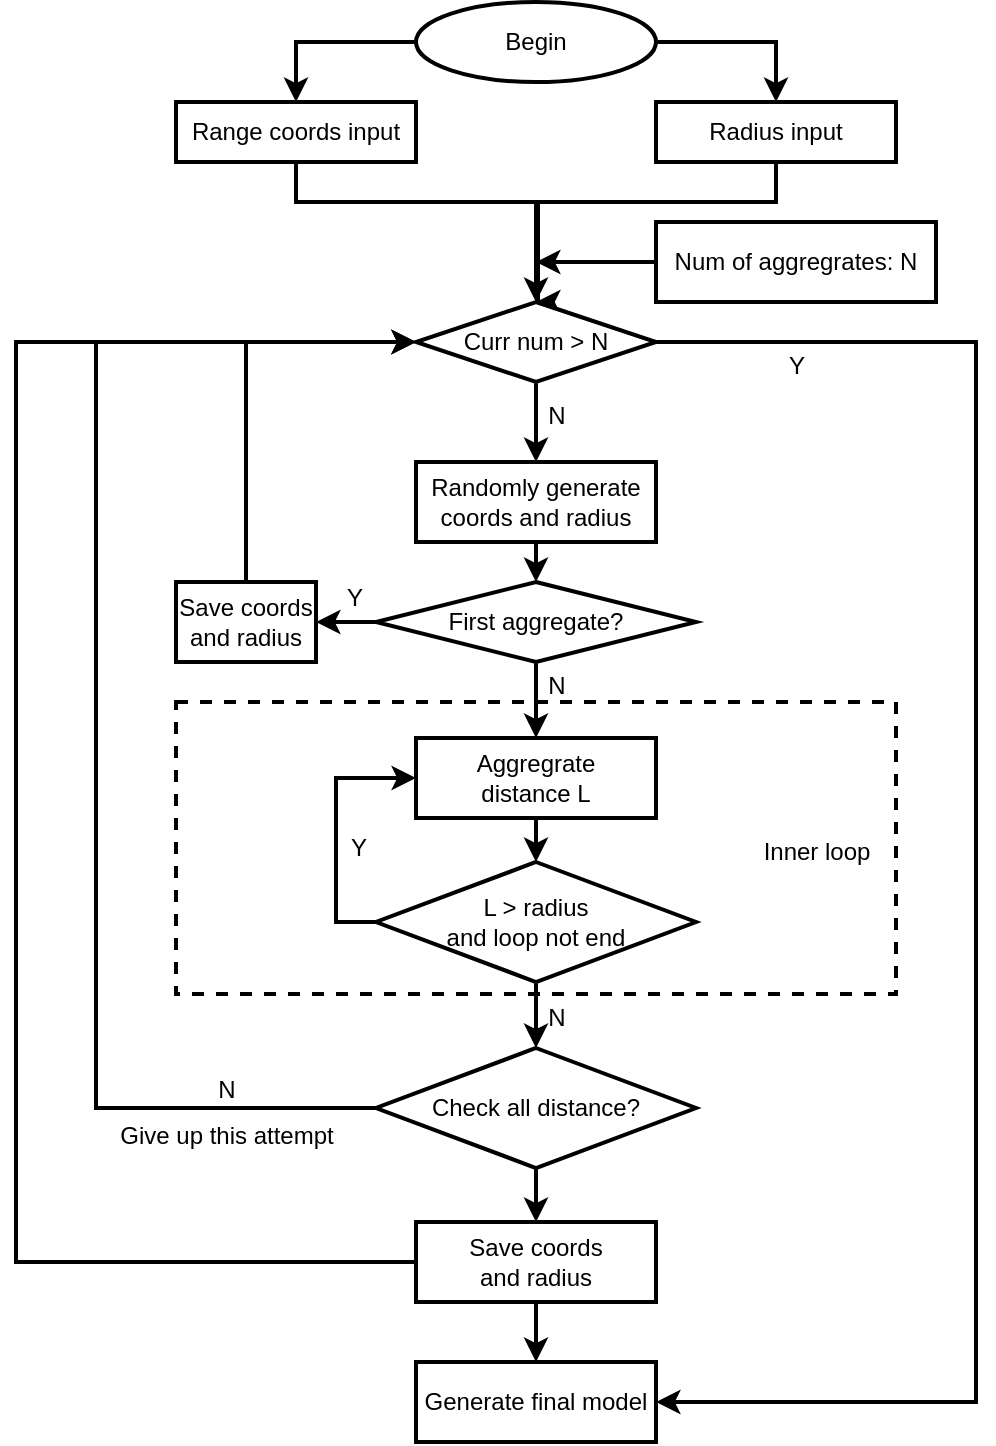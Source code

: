 <mxfile version="23.1.7" type="device">
  <diagram name="Page-1" id="WpKOWnJHw4itFoZEDFeJ">
    <mxGraphModel dx="1434" dy="750" grid="1" gridSize="10" guides="1" tooltips="1" connect="1" arrows="1" fold="1" page="1" pageScale="1" pageWidth="827" pageHeight="1169" math="0" shadow="0">
      <root>
        <mxCell id="0" />
        <mxCell id="1" parent="0" />
        <mxCell id="GylP04jUSwbVJnQTzgqz-55" value="N" style="text;html=1;align=center;verticalAlign=middle;resizable=0;points=[];autosize=1;strokeColor=none;fillColor=none;strokeWidth=2;" vertex="1" parent="1">
          <mxGeometry x="375" y="563" width="30" height="30" as="geometry" />
        </mxCell>
        <mxCell id="GylP04jUSwbVJnQTzgqz-52" value="" style="rounded=0;whiteSpace=wrap;html=1;fillColor=none;strokeWidth=2;dashed=1;" vertex="1" parent="1">
          <mxGeometry x="200" y="420" width="360" height="146" as="geometry" />
        </mxCell>
        <mxCell id="GylP04jUSwbVJnQTzgqz-20" style="edgeStyle=orthogonalEdgeStyle;rounded=0;orthogonalLoop=1;jettySize=auto;html=1;entryX=0.5;entryY=0;entryDx=0;entryDy=0;exitX=0;exitY=0.5;exitDx=0;exitDy=0;strokeWidth=2;" edge="1" parent="1" source="GylP04jUSwbVJnQTzgqz-1" target="GylP04jUSwbVJnQTzgqz-2">
          <mxGeometry relative="1" as="geometry">
            <Array as="points">
              <mxPoint x="260" y="90" />
            </Array>
          </mxGeometry>
        </mxCell>
        <mxCell id="GylP04jUSwbVJnQTzgqz-21" style="edgeStyle=orthogonalEdgeStyle;rounded=0;orthogonalLoop=1;jettySize=auto;html=1;exitX=1;exitY=0.5;exitDx=0;exitDy=0;entryX=0.5;entryY=0;entryDx=0;entryDy=0;strokeWidth=2;" edge="1" parent="1" source="GylP04jUSwbVJnQTzgqz-1" target="GylP04jUSwbVJnQTzgqz-3">
          <mxGeometry relative="1" as="geometry" />
        </mxCell>
        <mxCell id="GylP04jUSwbVJnQTzgqz-1" value="Begin" style="ellipse;whiteSpace=wrap;html=1;strokeWidth=2;" vertex="1" parent="1">
          <mxGeometry x="320" y="70" width="120" height="40" as="geometry" />
        </mxCell>
        <mxCell id="GylP04jUSwbVJnQTzgqz-2" value="Range coords input" style="rounded=0;whiteSpace=wrap;html=1;strokeWidth=2;" vertex="1" parent="1">
          <mxGeometry x="200" y="120" width="120" height="30" as="geometry" />
        </mxCell>
        <mxCell id="GylP04jUSwbVJnQTzgqz-23" style="edgeStyle=orthogonalEdgeStyle;rounded=0;orthogonalLoop=1;jettySize=auto;html=1;exitX=0.5;exitY=1;exitDx=0;exitDy=0;entryX=0.5;entryY=0;entryDx=0;entryDy=0;entryPerimeter=0;strokeWidth=2;" edge="1" parent="1" source="GylP04jUSwbVJnQTzgqz-3" target="GylP04jUSwbVJnQTzgqz-6">
          <mxGeometry relative="1" as="geometry">
            <mxPoint x="380" y="220" as="targetPoint" />
            <Array as="points">
              <mxPoint x="500" y="170" />
              <mxPoint x="381" y="170" />
            </Array>
          </mxGeometry>
        </mxCell>
        <mxCell id="GylP04jUSwbVJnQTzgqz-3" value="Radius input" style="rounded=0;whiteSpace=wrap;html=1;strokeWidth=2;" vertex="1" parent="1">
          <mxGeometry x="440" y="120" width="120" height="30" as="geometry" />
        </mxCell>
        <mxCell id="GylP04jUSwbVJnQTzgqz-26" style="edgeStyle=orthogonalEdgeStyle;rounded=0;orthogonalLoop=1;jettySize=auto;html=1;strokeWidth=2;" edge="1" parent="1" source="GylP04jUSwbVJnQTzgqz-4">
          <mxGeometry relative="1" as="geometry">
            <mxPoint x="380" y="200" as="targetPoint" />
          </mxGeometry>
        </mxCell>
        <mxCell id="GylP04jUSwbVJnQTzgqz-4" value="Num of aggregrates: N" style="rounded=0;whiteSpace=wrap;html=1;strokeWidth=2;" vertex="1" parent="1">
          <mxGeometry x="440" y="180" width="140" height="40" as="geometry" />
        </mxCell>
        <mxCell id="GylP04jUSwbVJnQTzgqz-27" style="edgeStyle=orthogonalEdgeStyle;rounded=0;orthogonalLoop=1;jettySize=auto;html=1;exitX=0.5;exitY=1;exitDx=0;exitDy=0;exitPerimeter=0;entryX=0.5;entryY=0;entryDx=0;entryDy=0;strokeWidth=2;" edge="1" parent="1" source="GylP04jUSwbVJnQTzgqz-6" target="GylP04jUSwbVJnQTzgqz-7">
          <mxGeometry relative="1" as="geometry" />
        </mxCell>
        <mxCell id="GylP04jUSwbVJnQTzgqz-28" style="edgeStyle=orthogonalEdgeStyle;rounded=0;orthogonalLoop=1;jettySize=auto;html=1;entryX=1;entryY=0.5;entryDx=0;entryDy=0;exitX=1;exitY=0.5;exitDx=0;exitDy=0;exitPerimeter=0;strokeWidth=2;" edge="1" parent="1" source="GylP04jUSwbVJnQTzgqz-6" target="GylP04jUSwbVJnQTzgqz-18">
          <mxGeometry relative="1" as="geometry">
            <Array as="points">
              <mxPoint x="600" y="240" />
              <mxPoint x="600" y="770" />
            </Array>
          </mxGeometry>
        </mxCell>
        <mxCell id="GylP04jUSwbVJnQTzgqz-6" value="Curr num &amp;gt; N" style="strokeWidth=2;html=1;shape=mxgraph.flowchart.decision;whiteSpace=wrap;" vertex="1" parent="1">
          <mxGeometry x="320" y="220" width="120" height="40" as="geometry" />
        </mxCell>
        <mxCell id="GylP04jUSwbVJnQTzgqz-7" value="Randomly generate coords and radius" style="rounded=0;whiteSpace=wrap;html=1;strokeWidth=2;" vertex="1" parent="1">
          <mxGeometry x="320" y="300" width="120" height="40" as="geometry" />
        </mxCell>
        <mxCell id="GylP04jUSwbVJnQTzgqz-31" style="edgeStyle=orthogonalEdgeStyle;rounded=0;orthogonalLoop=1;jettySize=auto;html=1;exitX=0.5;exitY=1;exitDx=0;exitDy=0;exitPerimeter=0;entryX=0.5;entryY=0;entryDx=0;entryDy=0;strokeWidth=2;" edge="1" parent="1" source="GylP04jUSwbVJnQTzgqz-9" target="GylP04jUSwbVJnQTzgqz-10">
          <mxGeometry relative="1" as="geometry" />
        </mxCell>
        <mxCell id="GylP04jUSwbVJnQTzgqz-38" value="" style="edgeStyle=orthogonalEdgeStyle;rounded=0;orthogonalLoop=1;jettySize=auto;html=1;strokeWidth=2;" edge="1" parent="1" source="GylP04jUSwbVJnQTzgqz-9" target="GylP04jUSwbVJnQTzgqz-15">
          <mxGeometry relative="1" as="geometry" />
        </mxCell>
        <mxCell id="GylP04jUSwbVJnQTzgqz-9" value="First aggregate?" style="strokeWidth=2;html=1;shape=mxgraph.flowchart.decision;whiteSpace=wrap;" vertex="1" parent="1">
          <mxGeometry x="300" y="360" width="160" height="40" as="geometry" />
        </mxCell>
        <mxCell id="GylP04jUSwbVJnQTzgqz-10" value="Aggregrate&lt;br&gt;distance L" style="rounded=0;whiteSpace=wrap;html=1;strokeWidth=2;" vertex="1" parent="1">
          <mxGeometry x="320" y="438" width="120" height="40" as="geometry" />
        </mxCell>
        <mxCell id="GylP04jUSwbVJnQTzgqz-34" value="" style="edgeStyle=orthogonalEdgeStyle;rounded=0;orthogonalLoop=1;jettySize=auto;html=1;entryX=0.5;entryY=0;entryDx=0;entryDy=0;entryPerimeter=0;strokeWidth=2;" edge="1" parent="1" source="GylP04jUSwbVJnQTzgqz-12" target="GylP04jUSwbVJnQTzgqz-16">
          <mxGeometry relative="1" as="geometry">
            <mxPoint x="440" y="590" as="targetPoint" />
          </mxGeometry>
        </mxCell>
        <mxCell id="GylP04jUSwbVJnQTzgqz-47" style="edgeStyle=orthogonalEdgeStyle;rounded=0;orthogonalLoop=1;jettySize=auto;html=1;exitX=0;exitY=0.5;exitDx=0;exitDy=0;exitPerimeter=0;entryX=0;entryY=0.5;entryDx=0;entryDy=0;strokeWidth=2;" edge="1" parent="1" source="GylP04jUSwbVJnQTzgqz-12" target="GylP04jUSwbVJnQTzgqz-10">
          <mxGeometry relative="1" as="geometry" />
        </mxCell>
        <mxCell id="GylP04jUSwbVJnQTzgqz-12" value="L &amp;gt; radius &lt;br&gt;and loop not end" style="strokeWidth=2;html=1;shape=mxgraph.flowchart.decision;whiteSpace=wrap;" vertex="1" parent="1">
          <mxGeometry x="300" y="500" width="160" height="60" as="geometry" />
        </mxCell>
        <mxCell id="GylP04jUSwbVJnQTzgqz-14" style="edgeStyle=orthogonalEdgeStyle;rounded=0;orthogonalLoop=1;jettySize=auto;html=1;exitX=0.5;exitY=1;exitDx=0;exitDy=0;strokeWidth=2;" edge="1" parent="1" source="GylP04jUSwbVJnQTzgqz-4" target="GylP04jUSwbVJnQTzgqz-4">
          <mxGeometry relative="1" as="geometry" />
        </mxCell>
        <mxCell id="GylP04jUSwbVJnQTzgqz-15" value="Save coords &lt;br&gt;and radius" style="rounded=0;whiteSpace=wrap;html=1;strokeWidth=2;" vertex="1" parent="1">
          <mxGeometry x="200" y="360" width="70" height="40" as="geometry" />
        </mxCell>
        <mxCell id="GylP04jUSwbVJnQTzgqz-36" value="" style="edgeStyle=orthogonalEdgeStyle;rounded=0;orthogonalLoop=1;jettySize=auto;html=1;strokeWidth=2;" edge="1" parent="1" source="GylP04jUSwbVJnQTzgqz-16" target="GylP04jUSwbVJnQTzgqz-17">
          <mxGeometry relative="1" as="geometry" />
        </mxCell>
        <mxCell id="GylP04jUSwbVJnQTzgqz-16" value="Check all distance?" style="strokeWidth=2;html=1;shape=mxgraph.flowchart.decision;whiteSpace=wrap;" vertex="1" parent="1">
          <mxGeometry x="300" y="593" width="160" height="60" as="geometry" />
        </mxCell>
        <mxCell id="GylP04jUSwbVJnQTzgqz-37" value="" style="edgeStyle=orthogonalEdgeStyle;rounded=0;orthogonalLoop=1;jettySize=auto;html=1;strokeWidth=2;" edge="1" parent="1" source="GylP04jUSwbVJnQTzgqz-17" target="GylP04jUSwbVJnQTzgqz-18">
          <mxGeometry relative="1" as="geometry" />
        </mxCell>
        <mxCell id="GylP04jUSwbVJnQTzgqz-17" value="Save coords &lt;br&gt;and radius" style="rounded=0;whiteSpace=wrap;html=1;strokeWidth=2;" vertex="1" parent="1">
          <mxGeometry x="320" y="680" width="120" height="40" as="geometry" />
        </mxCell>
        <mxCell id="GylP04jUSwbVJnQTzgqz-18" value="Generate final model" style="rounded=0;whiteSpace=wrap;html=1;strokeWidth=2;" vertex="1" parent="1">
          <mxGeometry x="320" y="750" width="120" height="40" as="geometry" />
        </mxCell>
        <mxCell id="GylP04jUSwbVJnQTzgqz-22" style="edgeStyle=orthogonalEdgeStyle;rounded=0;orthogonalLoop=1;jettySize=auto;html=1;entryX=0.5;entryY=0;entryDx=0;entryDy=0;entryPerimeter=0;strokeWidth=2;" edge="1" parent="1" source="GylP04jUSwbVJnQTzgqz-2" target="GylP04jUSwbVJnQTzgqz-6">
          <mxGeometry relative="1" as="geometry">
            <Array as="points">
              <mxPoint x="260" y="170" />
              <mxPoint x="380" y="170" />
            </Array>
          </mxGeometry>
        </mxCell>
        <mxCell id="GylP04jUSwbVJnQTzgqz-29" value="N" style="text;html=1;align=center;verticalAlign=middle;resizable=0;points=[];autosize=1;strokeColor=none;fillColor=none;strokeWidth=2;" vertex="1" parent="1">
          <mxGeometry x="375" y="262" width="30" height="30" as="geometry" />
        </mxCell>
        <mxCell id="GylP04jUSwbVJnQTzgqz-30" style="edgeStyle=orthogonalEdgeStyle;rounded=0;orthogonalLoop=1;jettySize=auto;html=1;exitX=0.5;exitY=1;exitDx=0;exitDy=0;entryX=0.5;entryY=0;entryDx=0;entryDy=0;entryPerimeter=0;strokeWidth=2;" edge="1" parent="1" source="GylP04jUSwbVJnQTzgqz-7" target="GylP04jUSwbVJnQTzgqz-9">
          <mxGeometry relative="1" as="geometry" />
        </mxCell>
        <mxCell id="GylP04jUSwbVJnQTzgqz-32" style="edgeStyle=orthogonalEdgeStyle;rounded=0;orthogonalLoop=1;jettySize=auto;html=1;exitX=0.5;exitY=1;exitDx=0;exitDy=0;entryX=0.5;entryY=0;entryDx=0;entryDy=0;entryPerimeter=0;strokeWidth=2;" edge="1" parent="1" source="GylP04jUSwbVJnQTzgqz-10" target="GylP04jUSwbVJnQTzgqz-12">
          <mxGeometry relative="1" as="geometry" />
        </mxCell>
        <mxCell id="GylP04jUSwbVJnQTzgqz-33" style="edgeStyle=orthogonalEdgeStyle;rounded=0;orthogonalLoop=1;jettySize=auto;html=1;exitX=0.5;exitY=1;exitDx=0;exitDy=0;exitPerimeter=0;strokeWidth=2;" edge="1" parent="1" source="GylP04jUSwbVJnQTzgqz-12" target="GylP04jUSwbVJnQTzgqz-12">
          <mxGeometry relative="1" as="geometry" />
        </mxCell>
        <mxCell id="GylP04jUSwbVJnQTzgqz-39" style="edgeStyle=orthogonalEdgeStyle;rounded=0;orthogonalLoop=1;jettySize=auto;html=1;exitX=0.5;exitY=0;exitDx=0;exitDy=0;entryX=0;entryY=0.5;entryDx=0;entryDy=0;entryPerimeter=0;strokeWidth=2;" edge="1" parent="1" source="GylP04jUSwbVJnQTzgqz-15" target="GylP04jUSwbVJnQTzgqz-6">
          <mxGeometry relative="1" as="geometry" />
        </mxCell>
        <mxCell id="GylP04jUSwbVJnQTzgqz-41" style="edgeStyle=orthogonalEdgeStyle;rounded=0;orthogonalLoop=1;jettySize=auto;html=1;entryX=0;entryY=0.5;entryDx=0;entryDy=0;entryPerimeter=0;strokeWidth=2;" edge="1" parent="1" source="GylP04jUSwbVJnQTzgqz-16" target="GylP04jUSwbVJnQTzgqz-6">
          <mxGeometry relative="1" as="geometry">
            <Array as="points">
              <mxPoint x="160" y="623" />
              <mxPoint x="160" y="240" />
            </Array>
          </mxGeometry>
        </mxCell>
        <mxCell id="GylP04jUSwbVJnQTzgqz-42" style="edgeStyle=orthogonalEdgeStyle;rounded=0;orthogonalLoop=1;jettySize=auto;html=1;entryX=0;entryY=0.5;entryDx=0;entryDy=0;entryPerimeter=0;strokeWidth=2;" edge="1" parent="1" source="GylP04jUSwbVJnQTzgqz-17" target="GylP04jUSwbVJnQTzgqz-6">
          <mxGeometry relative="1" as="geometry">
            <Array as="points">
              <mxPoint x="120" y="700" />
              <mxPoint x="120" y="240" />
            </Array>
          </mxGeometry>
        </mxCell>
        <mxCell id="GylP04jUSwbVJnQTzgqz-43" value="Y" style="text;html=1;align=center;verticalAlign=middle;resizable=0;points=[];autosize=1;strokeColor=none;fillColor=none;strokeWidth=2;" vertex="1" parent="1">
          <mxGeometry x="274" y="353" width="30" height="30" as="geometry" />
        </mxCell>
        <mxCell id="GylP04jUSwbVJnQTzgqz-46" value="Y" style="text;html=1;align=center;verticalAlign=middle;resizable=0;points=[];autosize=1;strokeColor=none;fillColor=none;strokeWidth=2;" vertex="1" parent="1">
          <mxGeometry x="276" y="478" width="30" height="30" as="geometry" />
        </mxCell>
        <mxCell id="GylP04jUSwbVJnQTzgqz-48" value="N" style="text;html=1;align=center;verticalAlign=middle;resizable=0;points=[];autosize=1;strokeColor=none;fillColor=none;strokeWidth=2;" vertex="1" parent="1">
          <mxGeometry x="375" y="397" width="30" height="30" as="geometry" />
        </mxCell>
        <mxCell id="GylP04jUSwbVJnQTzgqz-49" value="N" style="text;html=1;align=center;verticalAlign=middle;resizable=0;points=[];autosize=1;strokeColor=none;fillColor=none;strokeWidth=2;" vertex="1" parent="1">
          <mxGeometry x="210" y="599" width="30" height="30" as="geometry" />
        </mxCell>
        <mxCell id="GylP04jUSwbVJnQTzgqz-50" value="Give up this attempt" style="text;html=1;align=center;verticalAlign=middle;resizable=0;points=[];autosize=1;strokeColor=none;fillColor=none;strokeWidth=2;" vertex="1" parent="1">
          <mxGeometry x="160" y="622" width="130" height="30" as="geometry" />
        </mxCell>
        <mxCell id="GylP04jUSwbVJnQTzgqz-53" value="Inner loop" style="text;html=1;align=center;verticalAlign=middle;resizable=0;points=[];autosize=1;strokeColor=none;fillColor=none;strokeWidth=2;" vertex="1" parent="1">
          <mxGeometry x="480" y="480" width="80" height="30" as="geometry" />
        </mxCell>
        <mxCell id="GylP04jUSwbVJnQTzgqz-54" value="Y" style="text;html=1;align=center;verticalAlign=middle;resizable=0;points=[];autosize=1;strokeColor=none;fillColor=none;strokeWidth=2;" vertex="1" parent="1">
          <mxGeometry x="495" y="237" width="30" height="30" as="geometry" />
        </mxCell>
      </root>
    </mxGraphModel>
  </diagram>
</mxfile>

